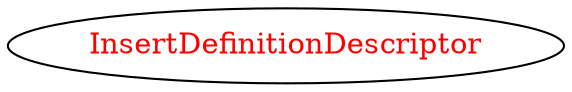 digraph dependencyGraph {
 concentrate=true;
 ranksep="2.0";
 rankdir="LR"; 
 splines="ortho";
"InsertDefinitionDescriptor" [fontcolor="red"];
}